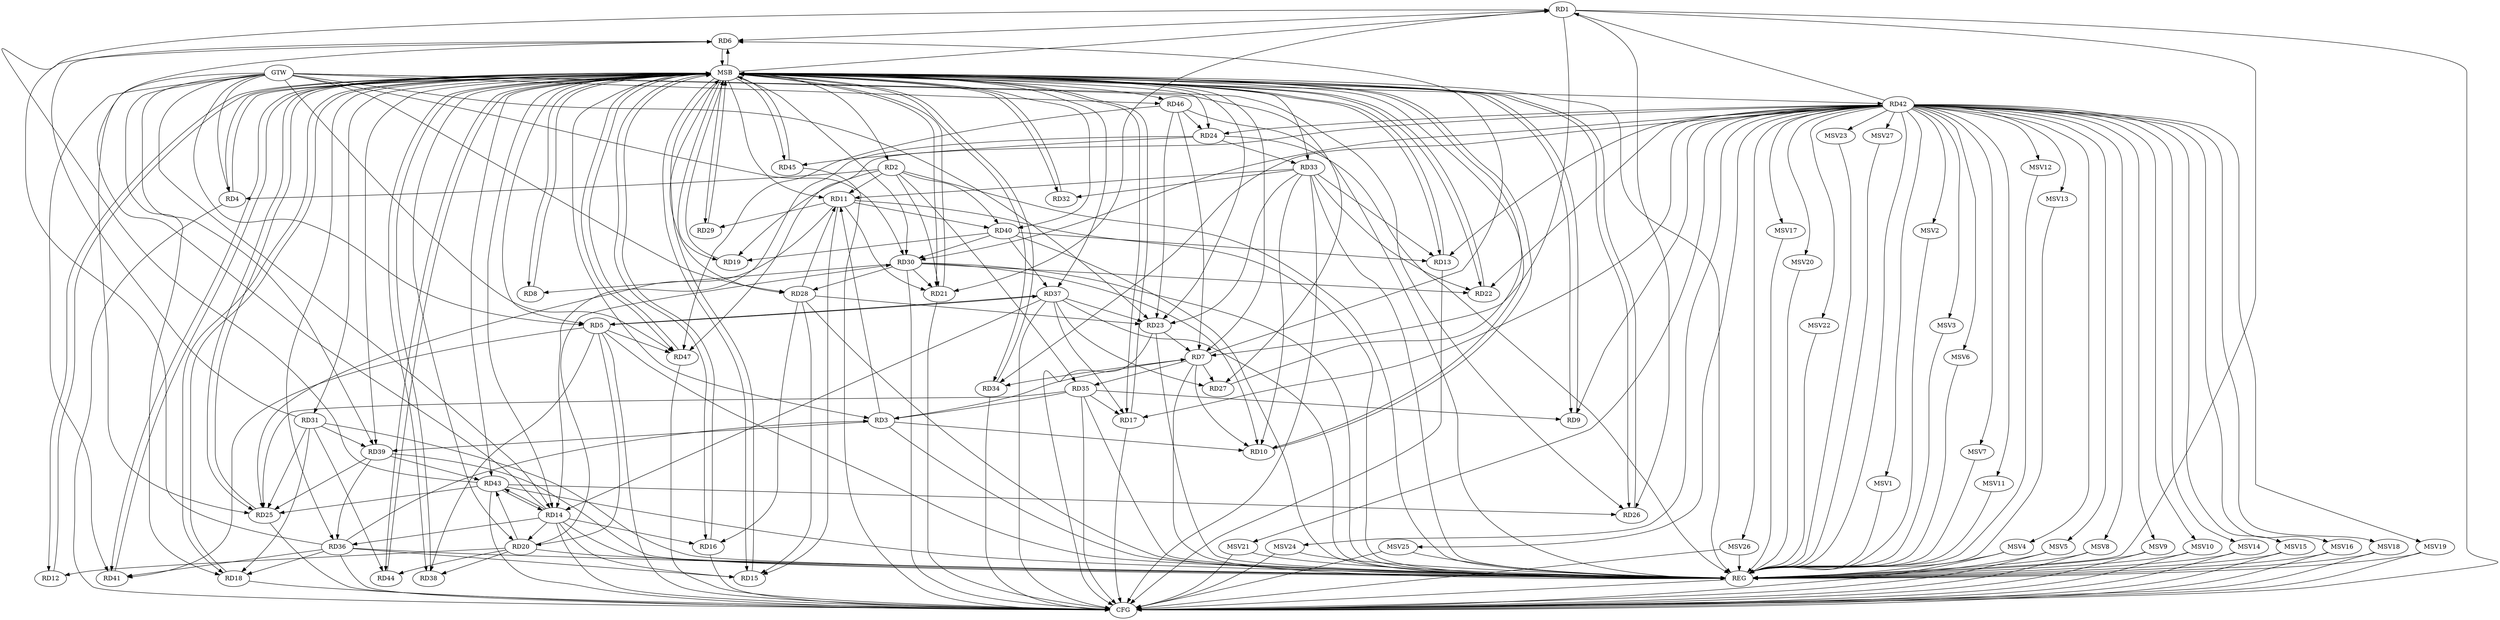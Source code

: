 strict digraph G {
  RD1 [ label="RD1" ];
  RD2 [ label="RD2" ];
  RD3 [ label="RD3" ];
  RD4 [ label="RD4" ];
  RD5 [ label="RD5" ];
  RD6 [ label="RD6" ];
  RD7 [ label="RD7" ];
  RD8 [ label="RD8" ];
  RD9 [ label="RD9" ];
  RD10 [ label="RD10" ];
  RD11 [ label="RD11" ];
  RD12 [ label="RD12" ];
  RD13 [ label="RD13" ];
  RD14 [ label="RD14" ];
  RD15 [ label="RD15" ];
  RD16 [ label="RD16" ];
  RD17 [ label="RD17" ];
  RD18 [ label="RD18" ];
  RD19 [ label="RD19" ];
  RD20 [ label="RD20" ];
  RD21 [ label="RD21" ];
  RD22 [ label="RD22" ];
  RD23 [ label="RD23" ];
  RD24 [ label="RD24" ];
  RD25 [ label="RD25" ];
  RD26 [ label="RD26" ];
  RD27 [ label="RD27" ];
  RD28 [ label="RD28" ];
  RD29 [ label="RD29" ];
  RD30 [ label="RD30" ];
  RD31 [ label="RD31" ];
  RD32 [ label="RD32" ];
  RD33 [ label="RD33" ];
  RD34 [ label="RD34" ];
  RD35 [ label="RD35" ];
  RD36 [ label="RD36" ];
  RD37 [ label="RD37" ];
  RD38 [ label="RD38" ];
  RD39 [ label="RD39" ];
  RD40 [ label="RD40" ];
  RD41 [ label="RD41" ];
  RD42 [ label="RD42" ];
  RD43 [ label="RD43" ];
  RD44 [ label="RD44" ];
  RD45 [ label="RD45" ];
  RD46 [ label="RD46" ];
  RD47 [ label="RD47" ];
  GTW [ label="GTW" ];
  REG [ label="REG" ];
  MSB [ label="MSB" ];
  CFG [ label="CFG" ];
  MSV1 [ label="MSV1" ];
  MSV2 [ label="MSV2" ];
  MSV3 [ label="MSV3" ];
  MSV4 [ label="MSV4" ];
  MSV5 [ label="MSV5" ];
  MSV6 [ label="MSV6" ];
  MSV7 [ label="MSV7" ];
  MSV8 [ label="MSV8" ];
  MSV9 [ label="MSV9" ];
  MSV10 [ label="MSV10" ];
  MSV11 [ label="MSV11" ];
  MSV12 [ label="MSV12" ];
  MSV13 [ label="MSV13" ];
  MSV14 [ label="MSV14" ];
  MSV15 [ label="MSV15" ];
  MSV16 [ label="MSV16" ];
  MSV17 [ label="MSV17" ];
  MSV18 [ label="MSV18" ];
  MSV19 [ label="MSV19" ];
  MSV20 [ label="MSV20" ];
  MSV21 [ label="MSV21" ];
  MSV22 [ label="MSV22" ];
  MSV23 [ label="MSV23" ];
  MSV24 [ label="MSV24" ];
  MSV25 [ label="MSV25" ];
  MSV26 [ label="MSV26" ];
  MSV27 [ label="MSV27" ];
  RD1 -> RD6;
  RD1 -> RD7;
  RD1 -> RD21;
  RD1 -> RD26;
  RD42 -> RD1;
  RD43 -> RD1;
  RD2 -> RD4;
  RD2 -> RD11;
  RD2 -> RD19;
  RD2 -> RD21;
  RD2 -> RD35;
  RD2 -> RD40;
  RD3 -> RD7;
  RD3 -> RD10;
  RD3 -> RD11;
  RD35 -> RD3;
  RD36 -> RD3;
  RD3 -> RD39;
  RD5 -> RD20;
  RD5 -> RD37;
  RD37 -> RD5;
  RD5 -> RD38;
  RD5 -> RD41;
  RD5 -> RD47;
  RD7 -> RD6;
  RD14 -> RD6;
  RD31 -> RD6;
  RD36 -> RD6;
  RD7 -> RD10;
  RD23 -> RD7;
  RD7 -> RD27;
  RD7 -> RD34;
  RD7 -> RD35;
  RD46 -> RD7;
  RD30 -> RD8;
  RD35 -> RD9;
  RD42 -> RD9;
  RD30 -> RD10;
  RD33 -> RD10;
  RD11 -> RD15;
  RD11 -> RD21;
  RD11 -> RD25;
  RD28 -> RD11;
  RD11 -> RD29;
  RD33 -> RD11;
  RD11 -> RD40;
  RD20 -> RD12;
  RD33 -> RD13;
  RD40 -> RD13;
  RD42 -> RD13;
  RD14 -> RD15;
  RD14 -> RD16;
  RD14 -> RD20;
  RD24 -> RD14;
  RD14 -> RD36;
  RD37 -> RD14;
  RD14 -> RD43;
  RD43 -> RD14;
  RD28 -> RD15;
  RD36 -> RD15;
  RD28 -> RD16;
  RD35 -> RD17;
  RD37 -> RD17;
  RD42 -> RD17;
  RD31 -> RD18;
  RD36 -> RD18;
  RD40 -> RD19;
  RD20 -> RD30;
  RD20 -> RD38;
  RD20 -> RD43;
  RD20 -> RD44;
  RD30 -> RD21;
  RD30 -> RD22;
  RD33 -> RD22;
  RD42 -> RD22;
  RD28 -> RD23;
  RD33 -> RD23;
  RD37 -> RD23;
  RD46 -> RD23;
  RD24 -> RD33;
  RD42 -> RD24;
  RD24 -> RD45;
  RD46 -> RD24;
  RD31 -> RD25;
  RD35 -> RD25;
  RD39 -> RD25;
  RD43 -> RD25;
  RD43 -> RD26;
  RD37 -> RD27;
  RD30 -> RD28;
  RD40 -> RD30;
  RD42 -> RD30;
  RD31 -> RD39;
  RD31 -> RD44;
  RD33 -> RD32;
  RD42 -> RD34;
  RD39 -> RD36;
  RD36 -> RD41;
  RD40 -> RD37;
  RD39 -> RD43;
  RD42 -> RD47;
  RD46 -> RD47;
  GTW -> RD47;
  GTW -> RD25;
  GTW -> RD26;
  GTW -> RD41;
  GTW -> RD27;
  GTW -> RD5;
  GTW -> RD4;
  GTW -> RD23;
  GTW -> RD14;
  GTW -> RD30;
  GTW -> RD39;
  GTW -> RD18;
  GTW -> RD28;
  GTW -> RD46;
  RD1 -> REG;
  RD2 -> REG;
  RD3 -> REG;
  RD5 -> REG;
  RD7 -> REG;
  RD11 -> REG;
  RD14 -> REG;
  RD20 -> REG;
  RD23 -> REG;
  RD24 -> REG;
  RD28 -> REG;
  RD30 -> REG;
  RD31 -> REG;
  RD33 -> REG;
  RD35 -> REG;
  RD36 -> REG;
  RD37 -> REG;
  RD39 -> REG;
  RD40 -> REG;
  RD42 -> REG;
  RD43 -> REG;
  RD46 -> REG;
  RD4 -> MSB;
  MSB -> RD14;
  MSB -> RD37;
  MSB -> RD42;
  MSB -> REG;
  RD6 -> MSB;
  MSB -> RD11;
  MSB -> RD17;
  MSB -> RD21;
  MSB -> RD25;
  RD8 -> MSB;
  MSB -> RD9;
  MSB -> RD12;
  MSB -> RD28;
  RD9 -> MSB;
  MSB -> RD22;
  MSB -> RD39;
  MSB -> RD46;
  RD10 -> MSB;
  MSB -> RD24;
  MSB -> RD31;
  MSB -> RD32;
  MSB -> RD40;
  MSB -> RD45;
  RD12 -> MSB;
  MSB -> RD29;
  MSB -> RD33;
  MSB -> RD47;
  RD13 -> MSB;
  MSB -> RD4;
  MSB -> RD15;
  RD15 -> MSB;
  RD16 -> MSB;
  MSB -> RD26;
  MSB -> RD34;
  RD17 -> MSB;
  MSB -> RD8;
  MSB -> RD16;
  RD18 -> MSB;
  MSB -> RD43;
  MSB -> RD44;
  RD19 -> MSB;
  MSB -> RD3;
  MSB -> RD23;
  RD21 -> MSB;
  MSB -> RD1;
  RD22 -> MSB;
  MSB -> RD2;
  RD25 -> MSB;
  MSB -> RD19;
  MSB -> RD38;
  RD26 -> MSB;
  MSB -> RD10;
  MSB -> RD36;
  RD27 -> MSB;
  MSB -> RD18;
  RD29 -> MSB;
  MSB -> RD5;
  RD32 -> MSB;
  MSB -> RD6;
  RD34 -> MSB;
  RD38 -> MSB;
  MSB -> RD7;
  MSB -> RD13;
  MSB -> RD30;
  RD41 -> MSB;
  RD44 -> MSB;
  MSB -> RD41;
  RD45 -> MSB;
  RD47 -> MSB;
  MSB -> RD20;
  RD25 -> CFG;
  RD17 -> CFG;
  RD33 -> CFG;
  RD21 -> CFG;
  RD36 -> CFG;
  RD14 -> CFG;
  RD18 -> CFG;
  RD43 -> CFG;
  RD16 -> CFG;
  RD37 -> CFG;
  RD4 -> CFG;
  RD34 -> CFG;
  RD1 -> CFG;
  RD45 -> CFG;
  RD23 -> CFG;
  RD13 -> CFG;
  RD30 -> CFG;
  RD35 -> CFG;
  RD5 -> CFG;
  RD47 -> CFG;
  REG -> CFG;
  RD42 -> MSV1;
  RD42 -> MSV2;
  RD42 -> MSV3;
  RD42 -> MSV4;
  MSV1 -> REG;
  MSV2 -> REG;
  MSV3 -> REG;
  MSV4 -> REG;
  MSV4 -> CFG;
  RD42 -> MSV5;
  RD42 -> MSV6;
  MSV5 -> REG;
  MSV5 -> CFG;
  MSV6 -> REG;
  RD42 -> MSV7;
  RD42 -> MSV8;
  MSV7 -> REG;
  MSV8 -> REG;
  MSV8 -> CFG;
  RD42 -> MSV9;
  MSV9 -> REG;
  MSV9 -> CFG;
  RD42 -> MSV10;
  MSV10 -> REG;
  MSV10 -> CFG;
  RD42 -> MSV11;
  MSV11 -> REG;
  RD42 -> MSV12;
  RD42 -> MSV13;
  MSV12 -> REG;
  MSV13 -> REG;
  RD42 -> MSV14;
  MSV14 -> REG;
  MSV14 -> CFG;
  RD42 -> MSV15;
  RD42 -> MSV16;
  MSV15 -> REG;
  MSV15 -> CFG;
  MSV16 -> REG;
  MSV16 -> CFG;
  RD42 -> MSV17;
  MSV17 -> REG;
  RD42 -> MSV18;
  RD42 -> MSV19;
  RD42 -> MSV20;
  MSV18 -> REG;
  MSV18 -> CFG;
  MSV19 -> REG;
  MSV19 -> CFG;
  MSV20 -> REG;
  RD42 -> MSV21;
  MSV21 -> REG;
  MSV21 -> CFG;
  RD42 -> MSV22;
  MSV22 -> REG;
  RD42 -> MSV23;
  MSV23 -> REG;
  RD42 -> MSV24;
  RD42 -> MSV25;
  RD42 -> MSV26;
  RD42 -> MSV27;
  MSV24 -> REG;
  MSV24 -> CFG;
  MSV25 -> REG;
  MSV25 -> CFG;
  MSV26 -> REG;
  MSV26 -> CFG;
  MSV27 -> REG;
}
